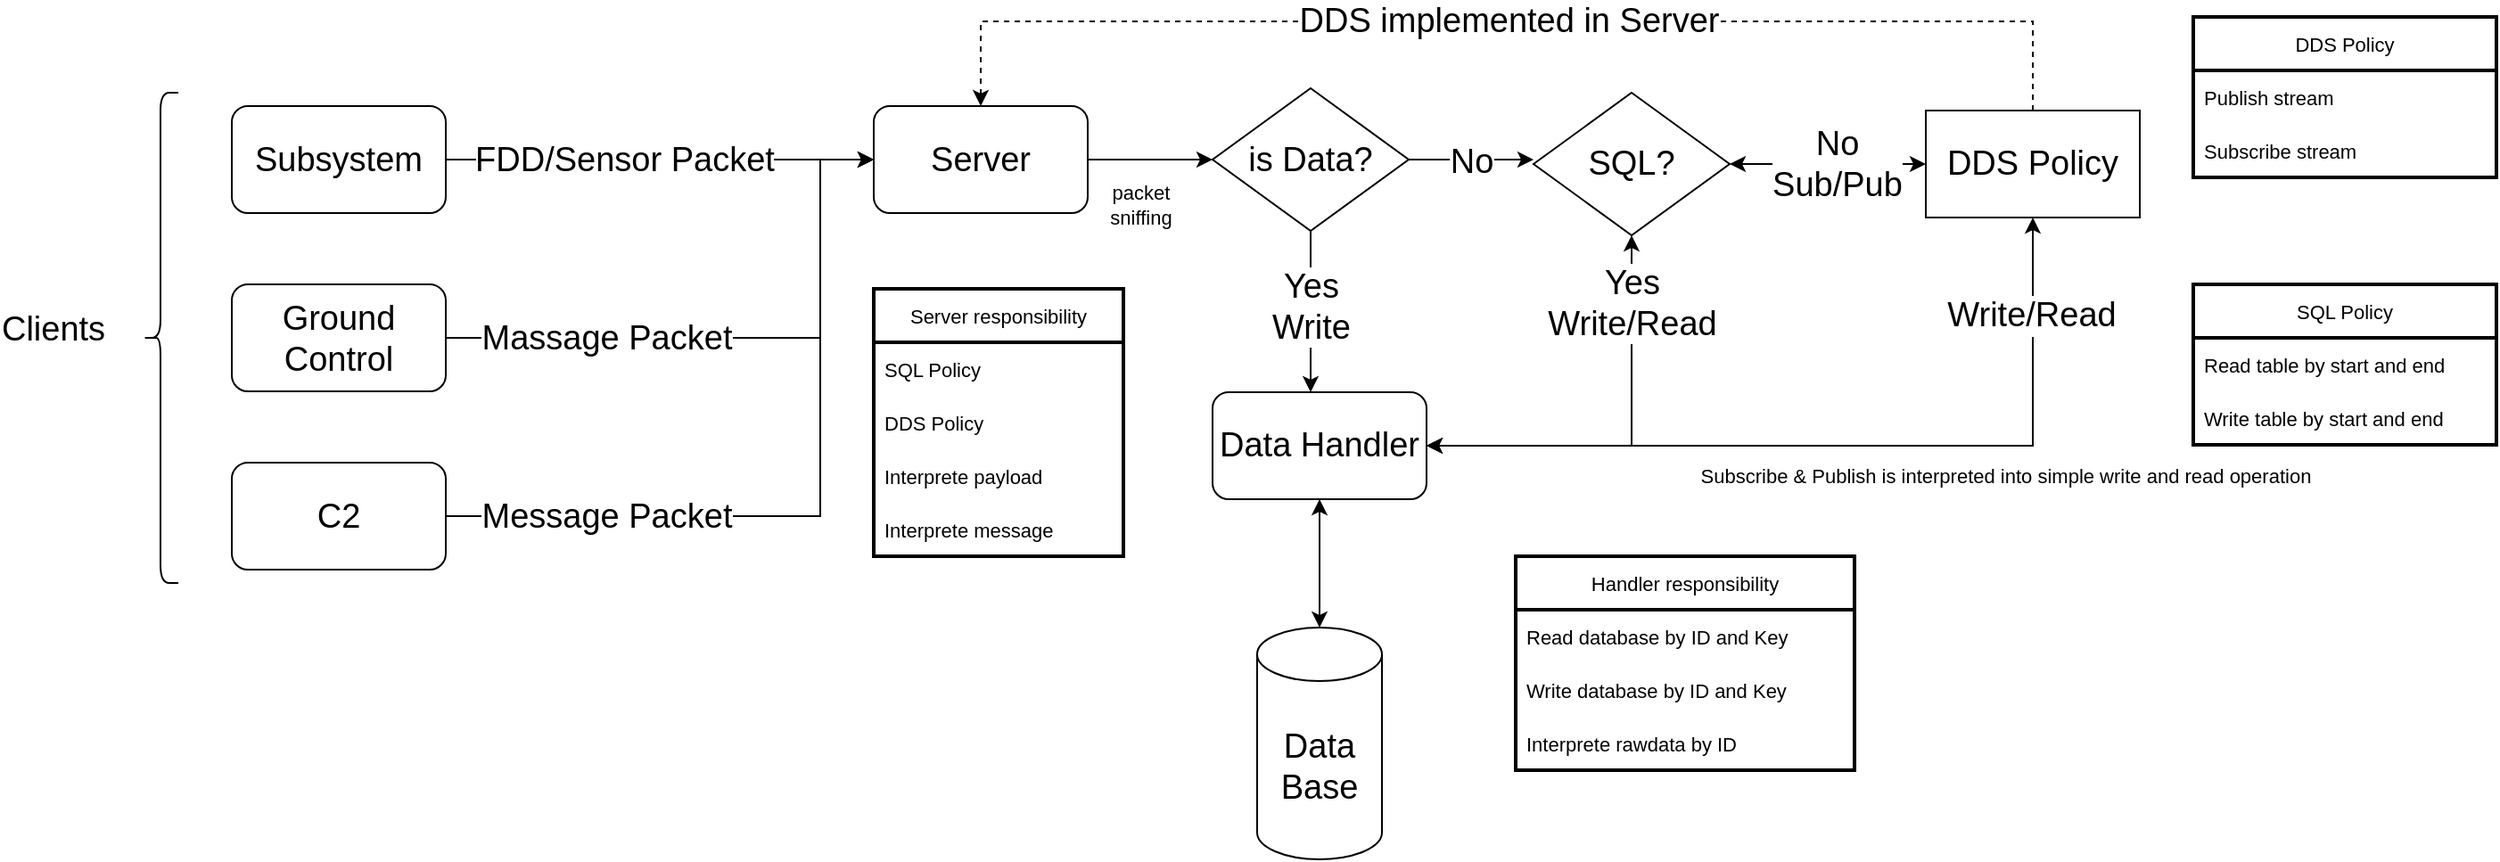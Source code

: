 <mxfile version="15.5.6" type="dropbox"><diagram id="k3QQ42cBSZNI26I_U7RX" name="Page-1"><mxGraphModel dx="1086" dy="824" grid="1" gridSize="10" guides="1" tooltips="1" connect="1" arrows="1" fold="1" page="1" pageScale="1" pageWidth="850" pageHeight="1100" math="0" shadow="0"><root><mxCell id="0"/><mxCell id="1" parent="0"/><mxCell id="1RYBVgnQ6-GzsDSGiN2T-6" style="edgeStyle=orthogonalEdgeStyle;rounded=0;orthogonalLoop=1;jettySize=auto;html=1;fontSize=19;" edge="1" parent="1" source="1RYBVgnQ6-GzsDSGiN2T-2" target="1RYBVgnQ6-GzsDSGiN2T-5"><mxGeometry relative="1" as="geometry"/></mxCell><mxCell id="1RYBVgnQ6-GzsDSGiN2T-7" value="FDD/Sensor Packet" style="edgeLabel;html=1;align=center;verticalAlign=middle;resizable=0;points=[];fontSize=19;" vertex="1" connectable="0" parent="1RYBVgnQ6-GzsDSGiN2T-6"><mxGeometry x="-0.113" relative="1" as="geometry"><mxPoint x="-7" as="offset"/></mxGeometry></mxCell><mxCell id="1RYBVgnQ6-GzsDSGiN2T-2" value="&lt;font style=&quot;font-size: 19px&quot;&gt;Subsystem&lt;/font&gt;" style="rounded=1;whiteSpace=wrap;html=1;" vertex="1" parent="1"><mxGeometry x="140" y="147.5" width="120" height="60" as="geometry"/></mxCell><mxCell id="1RYBVgnQ6-GzsDSGiN2T-9" style="edgeStyle=orthogonalEdgeStyle;rounded=0;orthogonalLoop=1;jettySize=auto;html=1;entryX=0;entryY=0.5;entryDx=0;entryDy=0;fontSize=19;" edge="1" parent="1" source="1RYBVgnQ6-GzsDSGiN2T-3" target="1RYBVgnQ6-GzsDSGiN2T-5"><mxGeometry relative="1" as="geometry"><Array as="points"><mxPoint x="470" y="277.5"/><mxPoint x="470" y="177.5"/></Array></mxGeometry></mxCell><mxCell id="1RYBVgnQ6-GzsDSGiN2T-10" value="Massage Packet" style="edgeLabel;html=1;align=center;verticalAlign=middle;resizable=0;points=[];fontSize=19;" vertex="1" connectable="0" parent="1RYBVgnQ6-GzsDSGiN2T-9"><mxGeometry x="-0.453" y="-2" relative="1" as="geometry"><mxPoint x="-3" y="-2" as="offset"/></mxGeometry></mxCell><mxCell id="1RYBVgnQ6-GzsDSGiN2T-3" value="&lt;font style=&quot;font-size: 19px&quot;&gt;Ground Control&lt;/font&gt;" style="rounded=1;whiteSpace=wrap;html=1;" vertex="1" parent="1"><mxGeometry x="140" y="247.5" width="120" height="60" as="geometry"/></mxCell><mxCell id="1RYBVgnQ6-GzsDSGiN2T-11" style="edgeStyle=orthogonalEdgeStyle;rounded=0;orthogonalLoop=1;jettySize=auto;html=1;entryX=0;entryY=0.5;entryDx=0;entryDy=0;fontSize=19;" edge="1" parent="1" source="1RYBVgnQ6-GzsDSGiN2T-4" target="1RYBVgnQ6-GzsDSGiN2T-5"><mxGeometry relative="1" as="geometry"><Array as="points"><mxPoint x="470" y="377.5"/><mxPoint x="470" y="177.5"/></Array></mxGeometry></mxCell><mxCell id="1RYBVgnQ6-GzsDSGiN2T-12" value="Message Packet" style="edgeLabel;html=1;align=center;verticalAlign=middle;resizable=0;points=[];fontSize=19;" vertex="1" connectable="0" parent="1RYBVgnQ6-GzsDSGiN2T-11"><mxGeometry x="-0.714" relative="1" as="geometry"><mxPoint x="27" as="offset"/></mxGeometry></mxCell><mxCell id="1RYBVgnQ6-GzsDSGiN2T-4" value="&lt;span style=&quot;font-size: 19px&quot;&gt;C2&lt;/span&gt;" style="rounded=1;whiteSpace=wrap;html=1;" vertex="1" parent="1"><mxGeometry x="140" y="347.5" width="120" height="60" as="geometry"/></mxCell><mxCell id="1RYBVgnQ6-GzsDSGiN2T-17" value="" style="edgeStyle=orthogonalEdgeStyle;rounded=0;orthogonalLoop=1;jettySize=auto;html=1;fontSize=19;" edge="1" parent="1" source="1RYBVgnQ6-GzsDSGiN2T-5" target="1RYBVgnQ6-GzsDSGiN2T-16"><mxGeometry relative="1" as="geometry"/></mxCell><mxCell id="1RYBVgnQ6-GzsDSGiN2T-5" value="Server" style="rounded=1;whiteSpace=wrap;html=1;fontSize=19;" vertex="1" parent="1"><mxGeometry x="500" y="147.5" width="120" height="60" as="geometry"/></mxCell><mxCell id="1RYBVgnQ6-GzsDSGiN2T-8" value="Data Base" style="shape=cylinder3;whiteSpace=wrap;html=1;boundedLbl=1;backgroundOutline=1;size=15;fontSize=19;" vertex="1" parent="1"><mxGeometry x="715" y="440" width="70" height="130" as="geometry"/></mxCell><mxCell id="1RYBVgnQ6-GzsDSGiN2T-13" value="" style="shape=curlyBracket;whiteSpace=wrap;html=1;rounded=1;fontSize=19;" vertex="1" parent="1"><mxGeometry x="90" y="140" width="20" height="275" as="geometry"/></mxCell><mxCell id="1RYBVgnQ6-GzsDSGiN2T-14" value="Clients" style="text;html=1;strokeColor=none;fillColor=none;align=center;verticalAlign=middle;whiteSpace=wrap;rounded=0;fontSize=19;" vertex="1" parent="1"><mxGeometry x="10" y="257.5" width="60" height="30" as="geometry"/></mxCell><mxCell id="1RYBVgnQ6-GzsDSGiN2T-21" value="" style="edgeStyle=orthogonalEdgeStyle;rounded=0;orthogonalLoop=1;jettySize=auto;html=1;fontSize=19;" edge="1" parent="1" source="1RYBVgnQ6-GzsDSGiN2T-16" target="1RYBVgnQ6-GzsDSGiN2T-19"><mxGeometry relative="1" as="geometry"><Array as="points"><mxPoint x="745" y="280"/><mxPoint x="745" y="280"/></Array></mxGeometry></mxCell><mxCell id="1RYBVgnQ6-GzsDSGiN2T-22" value="Yes&lt;br&gt;Write" style="edgeLabel;html=1;align=center;verticalAlign=middle;resizable=0;points=[];fontSize=19;" vertex="1" connectable="0" parent="1RYBVgnQ6-GzsDSGiN2T-21"><mxGeometry x="-0.083" relative="1" as="geometry"><mxPoint y="1" as="offset"/></mxGeometry></mxCell><mxCell id="1RYBVgnQ6-GzsDSGiN2T-27" value="" style="edgeStyle=orthogonalEdgeStyle;rounded=0;orthogonalLoop=1;jettySize=auto;html=1;fontSize=19;" edge="1" parent="1" source="1RYBVgnQ6-GzsDSGiN2T-16"><mxGeometry relative="1" as="geometry"><mxPoint x="870" y="177.5" as="targetPoint"/></mxGeometry></mxCell><mxCell id="1RYBVgnQ6-GzsDSGiN2T-28" value="No" style="edgeLabel;html=1;align=center;verticalAlign=middle;resizable=0;points=[];fontSize=19;" vertex="1" connectable="0" parent="1RYBVgnQ6-GzsDSGiN2T-27"><mxGeometry relative="1" as="geometry"><mxPoint y="1" as="offset"/></mxGeometry></mxCell><mxCell id="1RYBVgnQ6-GzsDSGiN2T-16" value="is Data?" style="rhombus;whiteSpace=wrap;html=1;fontSize=19;rounded=0;" vertex="1" parent="1"><mxGeometry x="690" y="137.5" width="110" height="80" as="geometry"/></mxCell><mxCell id="1RYBVgnQ6-GzsDSGiN2T-25" value="" style="edgeStyle=orthogonalEdgeStyle;rounded=0;orthogonalLoop=1;jettySize=auto;html=1;fontSize=19;startArrow=classic;startFill=1;" edge="1" parent="1" source="1RYBVgnQ6-GzsDSGiN2T-19" target="1RYBVgnQ6-GzsDSGiN2T-8"><mxGeometry relative="1" as="geometry"/></mxCell><mxCell id="1RYBVgnQ6-GzsDSGiN2T-19" value="Data Handler" style="rounded=1;whiteSpace=wrap;html=1;fontSize=19;" vertex="1" parent="1"><mxGeometry x="690" y="308" width="120" height="60" as="geometry"/></mxCell><mxCell id="1RYBVgnQ6-GzsDSGiN2T-36" style="edgeStyle=orthogonalEdgeStyle;rounded=0;orthogonalLoop=1;jettySize=auto;html=1;entryX=1;entryY=0.5;entryDx=0;entryDy=0;fontSize=19;startArrow=classic;startFill=1;" edge="1" parent="1" source="1RYBVgnQ6-GzsDSGiN2T-35" target="1RYBVgnQ6-GzsDSGiN2T-19"><mxGeometry relative="1" as="geometry"><Array as="points"><mxPoint x="925" y="338"/></Array></mxGeometry></mxCell><mxCell id="1RYBVgnQ6-GzsDSGiN2T-37" value="Yes&lt;br&gt;Write/Read" style="edgeLabel;html=1;align=center;verticalAlign=middle;resizable=0;points=[];fontSize=19;" vertex="1" connectable="0" parent="1RYBVgnQ6-GzsDSGiN2T-36"><mxGeometry x="-0.588" y="3" relative="1" as="geometry"><mxPoint x="-3" y="-10" as="offset"/></mxGeometry></mxCell><mxCell id="1RYBVgnQ6-GzsDSGiN2T-39" value="" style="edgeStyle=orthogonalEdgeStyle;rounded=0;orthogonalLoop=1;jettySize=auto;html=1;fontSize=19;startArrow=classic;startFill=1;" edge="1" parent="1" source="1RYBVgnQ6-GzsDSGiN2T-35" target="1RYBVgnQ6-GzsDSGiN2T-38"><mxGeometry relative="1" as="geometry"/></mxCell><mxCell id="1RYBVgnQ6-GzsDSGiN2T-40" value="No&lt;br&gt;Sub/Pub" style="edgeLabel;html=1;align=center;verticalAlign=middle;resizable=0;points=[];fontSize=19;" vertex="1" connectable="0" parent="1RYBVgnQ6-GzsDSGiN2T-39"><mxGeometry x="-0.244" relative="1" as="geometry"><mxPoint x="18" as="offset"/></mxGeometry></mxCell><mxCell id="1RYBVgnQ6-GzsDSGiN2T-35" value="SQL?" style="rhombus;whiteSpace=wrap;html=1;fontSize=19;rounded=0;" vertex="1" parent="1"><mxGeometry x="870" y="140" width="110" height="80" as="geometry"/></mxCell><mxCell id="1RYBVgnQ6-GzsDSGiN2T-42" style="edgeStyle=orthogonalEdgeStyle;rounded=0;orthogonalLoop=1;jettySize=auto;html=1;entryX=1;entryY=0.5;entryDx=0;entryDy=0;fontSize=19;startArrow=classic;startFill=1;" edge="1" parent="1" source="1RYBVgnQ6-GzsDSGiN2T-38" target="1RYBVgnQ6-GzsDSGiN2T-19"><mxGeometry relative="1" as="geometry"><Array as="points"><mxPoint x="1150" y="338"/></Array></mxGeometry></mxCell><mxCell id="1RYBVgnQ6-GzsDSGiN2T-43" value="Write/Read" style="edgeLabel;html=1;align=center;verticalAlign=middle;resizable=0;points=[];fontSize=19;" vertex="1" connectable="0" parent="1RYBVgnQ6-GzsDSGiN2T-42"><mxGeometry x="-0.765" y="-1" relative="1" as="geometry"><mxPoint as="offset"/></mxGeometry></mxCell><mxCell id="1RYBVgnQ6-GzsDSGiN2T-44" value="DDS implemented in Server" style="edgeStyle=orthogonalEdgeStyle;rounded=0;orthogonalLoop=1;jettySize=auto;html=1;entryX=0.5;entryY=0;entryDx=0;entryDy=0;fontSize=19;startArrow=none;startFill=0;endArrow=classic;endFill=1;dashed=1;" edge="1" parent="1" source="1RYBVgnQ6-GzsDSGiN2T-38" target="1RYBVgnQ6-GzsDSGiN2T-5"><mxGeometry relative="1" as="geometry"><Array as="points"><mxPoint x="1150" y="100"/><mxPoint x="560" y="100"/></Array></mxGeometry></mxCell><mxCell id="1RYBVgnQ6-GzsDSGiN2T-38" value="DDS Policy" style="rounded=0;whiteSpace=wrap;html=1;fontSize=19;" vertex="1" parent="1"><mxGeometry x="1090" y="150" width="120" height="60" as="geometry"/></mxCell><mxCell id="1RYBVgnQ6-GzsDSGiN2T-45" value="&lt;font style=&quot;font-size: 11px&quot;&gt;Subscribe &amp;amp; Publish is interpreted into simple write and read operation&lt;/font&gt;" style="text;html=1;strokeColor=none;fillColor=none;align=center;verticalAlign=middle;whiteSpace=wrap;rounded=0;fontSize=19;" vertex="1" parent="1"><mxGeometry x="940" y="338" width="390" height="30" as="geometry"/></mxCell><mxCell id="1RYBVgnQ6-GzsDSGiN2T-46" value="packet sniffing" style="text;html=1;strokeColor=none;fillColor=none;align=center;verticalAlign=middle;whiteSpace=wrap;rounded=0;fontSize=11;" vertex="1" parent="1"><mxGeometry x="620" y="187.5" width="60" height="30" as="geometry"/></mxCell><mxCell id="1RYBVgnQ6-GzsDSGiN2T-47" value="Server responsibility" style="swimlane;fontStyle=0;childLayout=stackLayout;horizontal=1;startSize=30;horizontalStack=0;resizeParent=1;resizeParentMax=0;resizeLast=0;collapsible=1;marginBottom=0;rounded=0;fontSize=11;strokeWidth=2;" vertex="1" parent="1"><mxGeometry x="500" y="250" width="140" height="150" as="geometry"/></mxCell><mxCell id="1RYBVgnQ6-GzsDSGiN2T-51" value="SQL Policy" style="text;strokeColor=none;fillColor=none;align=left;verticalAlign=middle;spacingLeft=4;spacingRight=4;overflow=hidden;points=[[0,0.5],[1,0.5]];portConstraint=eastwest;rotatable=0;rounded=0;fontSize=11;" vertex="1" parent="1RYBVgnQ6-GzsDSGiN2T-47"><mxGeometry y="30" width="140" height="30" as="geometry"/></mxCell><mxCell id="1RYBVgnQ6-GzsDSGiN2T-48" value="DDS Policy" style="text;strokeColor=none;fillColor=none;align=left;verticalAlign=middle;spacingLeft=4;spacingRight=4;overflow=hidden;points=[[0,0.5],[1,0.5]];portConstraint=eastwest;rotatable=0;rounded=0;fontSize=11;" vertex="1" parent="1RYBVgnQ6-GzsDSGiN2T-47"><mxGeometry y="60" width="140" height="30" as="geometry"/></mxCell><mxCell id="1RYBVgnQ6-GzsDSGiN2T-49" value="Interprete payload" style="text;strokeColor=none;fillColor=none;align=left;verticalAlign=middle;spacingLeft=4;spacingRight=4;overflow=hidden;points=[[0,0.5],[1,0.5]];portConstraint=eastwest;rotatable=0;rounded=0;fontSize=11;" vertex="1" parent="1RYBVgnQ6-GzsDSGiN2T-47"><mxGeometry y="90" width="140" height="30" as="geometry"/></mxCell><mxCell id="1RYBVgnQ6-GzsDSGiN2T-50" value="Interprete message" style="text;strokeColor=none;fillColor=none;align=left;verticalAlign=middle;spacingLeft=4;spacingRight=4;overflow=hidden;points=[[0,0.5],[1,0.5]];portConstraint=eastwest;rotatable=0;rounded=0;fontSize=11;" vertex="1" parent="1RYBVgnQ6-GzsDSGiN2T-47"><mxGeometry y="120" width="140" height="30" as="geometry"/></mxCell><mxCell id="1RYBVgnQ6-GzsDSGiN2T-52" value="Handler responsibility" style="swimlane;fontStyle=0;childLayout=stackLayout;horizontal=1;startSize=30;horizontalStack=0;resizeParent=1;resizeParentMax=0;resizeLast=0;collapsible=1;marginBottom=0;rounded=0;fontSize=11;strokeWidth=2;" vertex="1" parent="1"><mxGeometry x="860" y="400" width="190" height="120" as="geometry"/></mxCell><mxCell id="1RYBVgnQ6-GzsDSGiN2T-53" value="Read database by ID and Key" style="text;strokeColor=none;fillColor=none;align=left;verticalAlign=middle;spacingLeft=4;spacingRight=4;overflow=hidden;points=[[0,0.5],[1,0.5]];portConstraint=eastwest;rotatable=0;rounded=0;fontSize=11;" vertex="1" parent="1RYBVgnQ6-GzsDSGiN2T-52"><mxGeometry y="30" width="190" height="30" as="geometry"/></mxCell><mxCell id="1RYBVgnQ6-GzsDSGiN2T-54" value="Write database by ID and Key" style="text;strokeColor=none;fillColor=none;align=left;verticalAlign=middle;spacingLeft=4;spacingRight=4;overflow=hidden;points=[[0,0.5],[1,0.5]];portConstraint=eastwest;rotatable=0;rounded=0;fontSize=11;" vertex="1" parent="1RYBVgnQ6-GzsDSGiN2T-52"><mxGeometry y="60" width="190" height="30" as="geometry"/></mxCell><mxCell id="1RYBVgnQ6-GzsDSGiN2T-55" value="Interprete rawdata by ID" style="text;strokeColor=none;fillColor=none;align=left;verticalAlign=middle;spacingLeft=4;spacingRight=4;overflow=hidden;points=[[0,0.5],[1,0.5]];portConstraint=eastwest;rotatable=0;rounded=0;fontSize=11;" vertex="1" parent="1RYBVgnQ6-GzsDSGiN2T-52"><mxGeometry y="90" width="190" height="30" as="geometry"/></mxCell><mxCell id="1RYBVgnQ6-GzsDSGiN2T-57" value="SQL Policy" style="swimlane;fontStyle=0;childLayout=stackLayout;horizontal=1;startSize=30;horizontalStack=0;resizeParent=1;resizeParentMax=0;resizeLast=0;collapsible=1;marginBottom=0;rounded=0;fontSize=11;strokeWidth=2;" vertex="1" parent="1"><mxGeometry x="1240" y="247.5" width="170" height="90" as="geometry"/></mxCell><mxCell id="1RYBVgnQ6-GzsDSGiN2T-58" value="Read table by start and end" style="text;strokeColor=none;fillColor=none;align=left;verticalAlign=middle;spacingLeft=4;spacingRight=4;overflow=hidden;points=[[0,0.5],[1,0.5]];portConstraint=eastwest;rotatable=0;rounded=0;fontSize=11;" vertex="1" parent="1RYBVgnQ6-GzsDSGiN2T-57"><mxGeometry y="30" width="170" height="30" as="geometry"/></mxCell><mxCell id="1RYBVgnQ6-GzsDSGiN2T-60" value="Write table by start and end" style="text;strokeColor=none;fillColor=none;align=left;verticalAlign=middle;spacingLeft=4;spacingRight=4;overflow=hidden;points=[[0,0.5],[1,0.5]];portConstraint=eastwest;rotatable=0;rounded=0;fontSize=11;" vertex="1" parent="1RYBVgnQ6-GzsDSGiN2T-57"><mxGeometry y="60" width="170" height="30" as="geometry"/></mxCell><mxCell id="1RYBVgnQ6-GzsDSGiN2T-61" value="DDS Policy" style="swimlane;fontStyle=0;childLayout=stackLayout;horizontal=1;startSize=30;horizontalStack=0;resizeParent=1;resizeParentMax=0;resizeLast=0;collapsible=1;marginBottom=0;rounded=0;fontSize=11;strokeWidth=2;" vertex="1" parent="1"><mxGeometry x="1240" y="97.5" width="170" height="90" as="geometry"/></mxCell><mxCell id="1RYBVgnQ6-GzsDSGiN2T-62" value="Publish stream" style="text;strokeColor=none;fillColor=none;align=left;verticalAlign=middle;spacingLeft=4;spacingRight=4;overflow=hidden;points=[[0,0.5],[1,0.5]];portConstraint=eastwest;rotatable=0;rounded=0;fontSize=11;" vertex="1" parent="1RYBVgnQ6-GzsDSGiN2T-61"><mxGeometry y="30" width="170" height="30" as="geometry"/></mxCell><mxCell id="1RYBVgnQ6-GzsDSGiN2T-63" value="Subscribe stream" style="text;strokeColor=none;fillColor=none;align=left;verticalAlign=middle;spacingLeft=4;spacingRight=4;overflow=hidden;points=[[0,0.5],[1,0.5]];portConstraint=eastwest;rotatable=0;rounded=0;fontSize=11;" vertex="1" parent="1RYBVgnQ6-GzsDSGiN2T-61"><mxGeometry y="60" width="170" height="30" as="geometry"/></mxCell></root></mxGraphModel></diagram></mxfile>